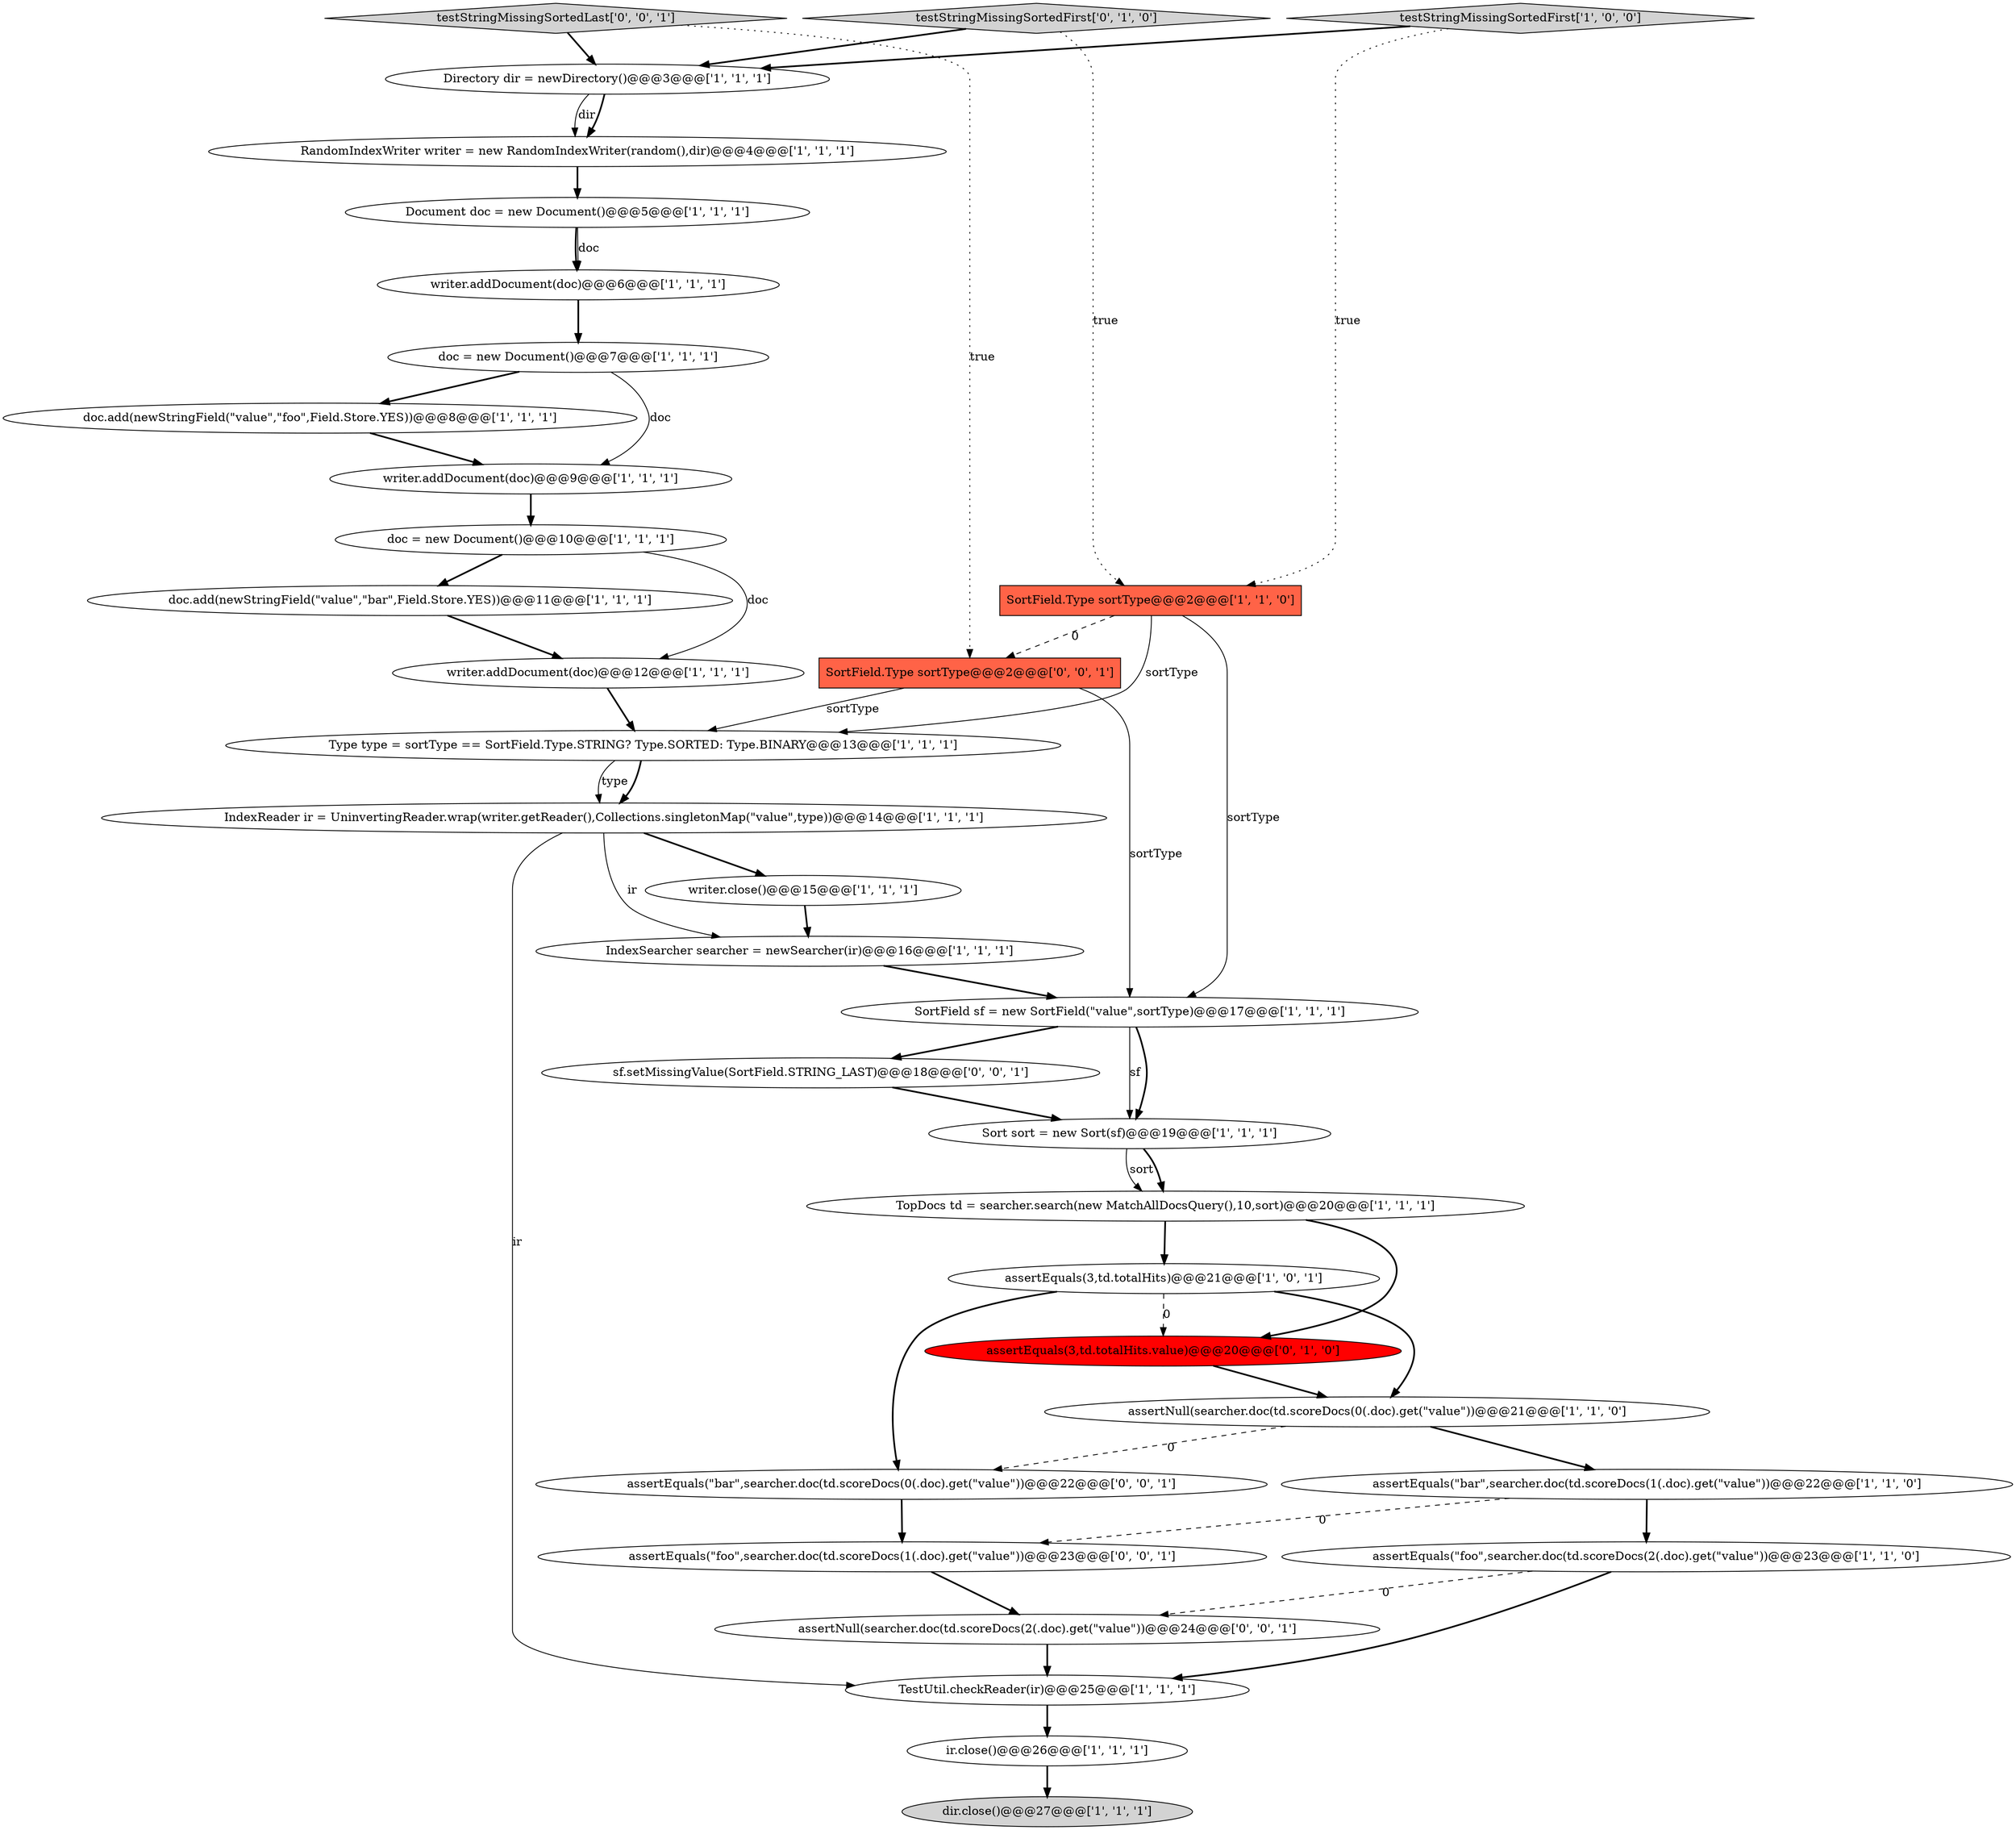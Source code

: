 digraph {
19 [style = filled, label = "ir.close()@@@26@@@['1', '1', '1']", fillcolor = white, shape = ellipse image = "AAA0AAABBB1BBB"];
30 [style = filled, label = "assertEquals(\"foo\",searcher.doc(td.scoreDocs(1(.doc).get(\"value\"))@@@23@@@['0', '0', '1']", fillcolor = white, shape = ellipse image = "AAA0AAABBB3BBB"];
21 [style = filled, label = "doc.add(newStringField(\"value\",\"foo\",Field.Store.YES))@@@8@@@['1', '1', '1']", fillcolor = white, shape = ellipse image = "AAA0AAABBB1BBB"];
29 [style = filled, label = "assertNull(searcher.doc(td.scoreDocs(2(.doc).get(\"value\"))@@@24@@@['0', '0', '1']", fillcolor = white, shape = ellipse image = "AAA0AAABBB3BBB"];
23 [style = filled, label = "assertNull(searcher.doc(td.scoreDocs(0(.doc).get(\"value\"))@@@21@@@['1', '1', '0']", fillcolor = white, shape = ellipse image = "AAA0AAABBB1BBB"];
9 [style = filled, label = "TestUtil.checkReader(ir)@@@25@@@['1', '1', '1']", fillcolor = white, shape = ellipse image = "AAA0AAABBB1BBB"];
15 [style = filled, label = "doc = new Document()@@@7@@@['1', '1', '1']", fillcolor = white, shape = ellipse image = "AAA0AAABBB1BBB"];
4 [style = filled, label = "assertEquals(\"bar\",searcher.doc(td.scoreDocs(1(.doc).get(\"value\"))@@@22@@@['1', '1', '0']", fillcolor = white, shape = ellipse image = "AAA0AAABBB1BBB"];
31 [style = filled, label = "sf.setMissingValue(SortField.STRING_LAST)@@@18@@@['0', '0', '1']", fillcolor = white, shape = ellipse image = "AAA0AAABBB3BBB"];
13 [style = filled, label = "Document doc = new Document()@@@5@@@['1', '1', '1']", fillcolor = white, shape = ellipse image = "AAA0AAABBB1BBB"];
0 [style = filled, label = "RandomIndexWriter writer = new RandomIndexWriter(random(),dir)@@@4@@@['1', '1', '1']", fillcolor = white, shape = ellipse image = "AAA0AAABBB1BBB"];
28 [style = filled, label = "SortField.Type sortType@@@2@@@['0', '0', '1']", fillcolor = tomato, shape = box image = "AAA0AAABBB3BBB"];
25 [style = filled, label = "IndexSearcher searcher = newSearcher(ir)@@@16@@@['1', '1', '1']", fillcolor = white, shape = ellipse image = "AAA0AAABBB1BBB"];
22 [style = filled, label = "testStringMissingSortedFirst['1', '0', '0']", fillcolor = lightgray, shape = diamond image = "AAA0AAABBB1BBB"];
32 [style = filled, label = "testStringMissingSortedLast['0', '0', '1']", fillcolor = lightgray, shape = diamond image = "AAA0AAABBB3BBB"];
2 [style = filled, label = "writer.addDocument(doc)@@@9@@@['1', '1', '1']", fillcolor = white, shape = ellipse image = "AAA0AAABBB1BBB"];
14 [style = filled, label = "SortField.Type sortType@@@2@@@['1', '1', '0']", fillcolor = tomato, shape = box image = "AAA0AAABBB1BBB"];
1 [style = filled, label = "Type type = sortType == SortField.Type.STRING? Type.SORTED: Type.BINARY@@@13@@@['1', '1', '1']", fillcolor = white, shape = ellipse image = "AAA0AAABBB1BBB"];
16 [style = filled, label = "assertEquals(3,td.totalHits)@@@21@@@['1', '0', '1']", fillcolor = white, shape = ellipse image = "AAA0AAABBB1BBB"];
18 [style = filled, label = "writer.addDocument(doc)@@@12@@@['1', '1', '1']", fillcolor = white, shape = ellipse image = "AAA0AAABBB1BBB"];
11 [style = filled, label = "doc = new Document()@@@10@@@['1', '1', '1']", fillcolor = white, shape = ellipse image = "AAA0AAABBB1BBB"];
6 [style = filled, label = "IndexReader ir = UninvertingReader.wrap(writer.getReader(),Collections.singletonMap(\"value\",type))@@@14@@@['1', '1', '1']", fillcolor = white, shape = ellipse image = "AAA0AAABBB1BBB"];
7 [style = filled, label = "TopDocs td = searcher.search(new MatchAllDocsQuery(),10,sort)@@@20@@@['1', '1', '1']", fillcolor = white, shape = ellipse image = "AAA0AAABBB1BBB"];
10 [style = filled, label = "Directory dir = newDirectory()@@@3@@@['1', '1', '1']", fillcolor = white, shape = ellipse image = "AAA0AAABBB1BBB"];
26 [style = filled, label = "assertEquals(3,td.totalHits.value)@@@20@@@['0', '1', '0']", fillcolor = red, shape = ellipse image = "AAA1AAABBB2BBB"];
33 [style = filled, label = "assertEquals(\"bar\",searcher.doc(td.scoreDocs(0(.doc).get(\"value\"))@@@22@@@['0', '0', '1']", fillcolor = white, shape = ellipse image = "AAA0AAABBB3BBB"];
5 [style = filled, label = "doc.add(newStringField(\"value\",\"bar\",Field.Store.YES))@@@11@@@['1', '1', '1']", fillcolor = white, shape = ellipse image = "AAA0AAABBB1BBB"];
17 [style = filled, label = "assertEquals(\"foo\",searcher.doc(td.scoreDocs(2(.doc).get(\"value\"))@@@23@@@['1', '1', '0']", fillcolor = white, shape = ellipse image = "AAA0AAABBB1BBB"];
20 [style = filled, label = "SortField sf = new SortField(\"value\",sortType)@@@17@@@['1', '1', '1']", fillcolor = white, shape = ellipse image = "AAA0AAABBB1BBB"];
27 [style = filled, label = "testStringMissingSortedFirst['0', '1', '0']", fillcolor = lightgray, shape = diamond image = "AAA0AAABBB2BBB"];
3 [style = filled, label = "writer.close()@@@15@@@['1', '1', '1']", fillcolor = white, shape = ellipse image = "AAA0AAABBB1BBB"];
24 [style = filled, label = "writer.addDocument(doc)@@@6@@@['1', '1', '1']", fillcolor = white, shape = ellipse image = "AAA0AAABBB1BBB"];
12 [style = filled, label = "Sort sort = new Sort(sf)@@@19@@@['1', '1', '1']", fillcolor = white, shape = ellipse image = "AAA0AAABBB1BBB"];
8 [style = filled, label = "dir.close()@@@27@@@['1', '1', '1']", fillcolor = lightgray, shape = ellipse image = "AAA0AAABBB1BBB"];
15->2 [style = solid, label="doc"];
6->3 [style = bold, label=""];
27->14 [style = dotted, label="true"];
14->20 [style = solid, label="sortType"];
6->9 [style = solid, label="ir"];
32->28 [style = dotted, label="true"];
13->24 [style = bold, label=""];
4->17 [style = bold, label=""];
0->13 [style = bold, label=""];
12->7 [style = solid, label="sort"];
14->28 [style = dashed, label="0"];
20->12 [style = solid, label="sf"];
14->1 [style = solid, label="sortType"];
15->21 [style = bold, label=""];
3->25 [style = bold, label=""];
17->9 [style = bold, label=""];
29->9 [style = bold, label=""];
23->4 [style = bold, label=""];
4->30 [style = dashed, label="0"];
13->24 [style = solid, label="doc"];
20->31 [style = bold, label=""];
5->18 [style = bold, label=""];
16->23 [style = bold, label=""];
17->29 [style = dashed, label="0"];
31->12 [style = bold, label=""];
12->7 [style = bold, label=""];
19->8 [style = bold, label=""];
30->29 [style = bold, label=""];
32->10 [style = bold, label=""];
22->14 [style = dotted, label="true"];
21->2 [style = bold, label=""];
23->33 [style = dashed, label="0"];
7->26 [style = bold, label=""];
16->26 [style = dashed, label="0"];
11->5 [style = bold, label=""];
25->20 [style = bold, label=""];
1->6 [style = bold, label=""];
6->25 [style = solid, label="ir"];
10->0 [style = solid, label="dir"];
18->1 [style = bold, label=""];
16->33 [style = bold, label=""];
28->1 [style = solid, label="sortType"];
11->18 [style = solid, label="doc"];
26->23 [style = bold, label=""];
10->0 [style = bold, label=""];
7->16 [style = bold, label=""];
20->12 [style = bold, label=""];
27->10 [style = bold, label=""];
22->10 [style = bold, label=""];
33->30 [style = bold, label=""];
9->19 [style = bold, label=""];
28->20 [style = solid, label="sortType"];
2->11 [style = bold, label=""];
1->6 [style = solid, label="type"];
24->15 [style = bold, label=""];
}
